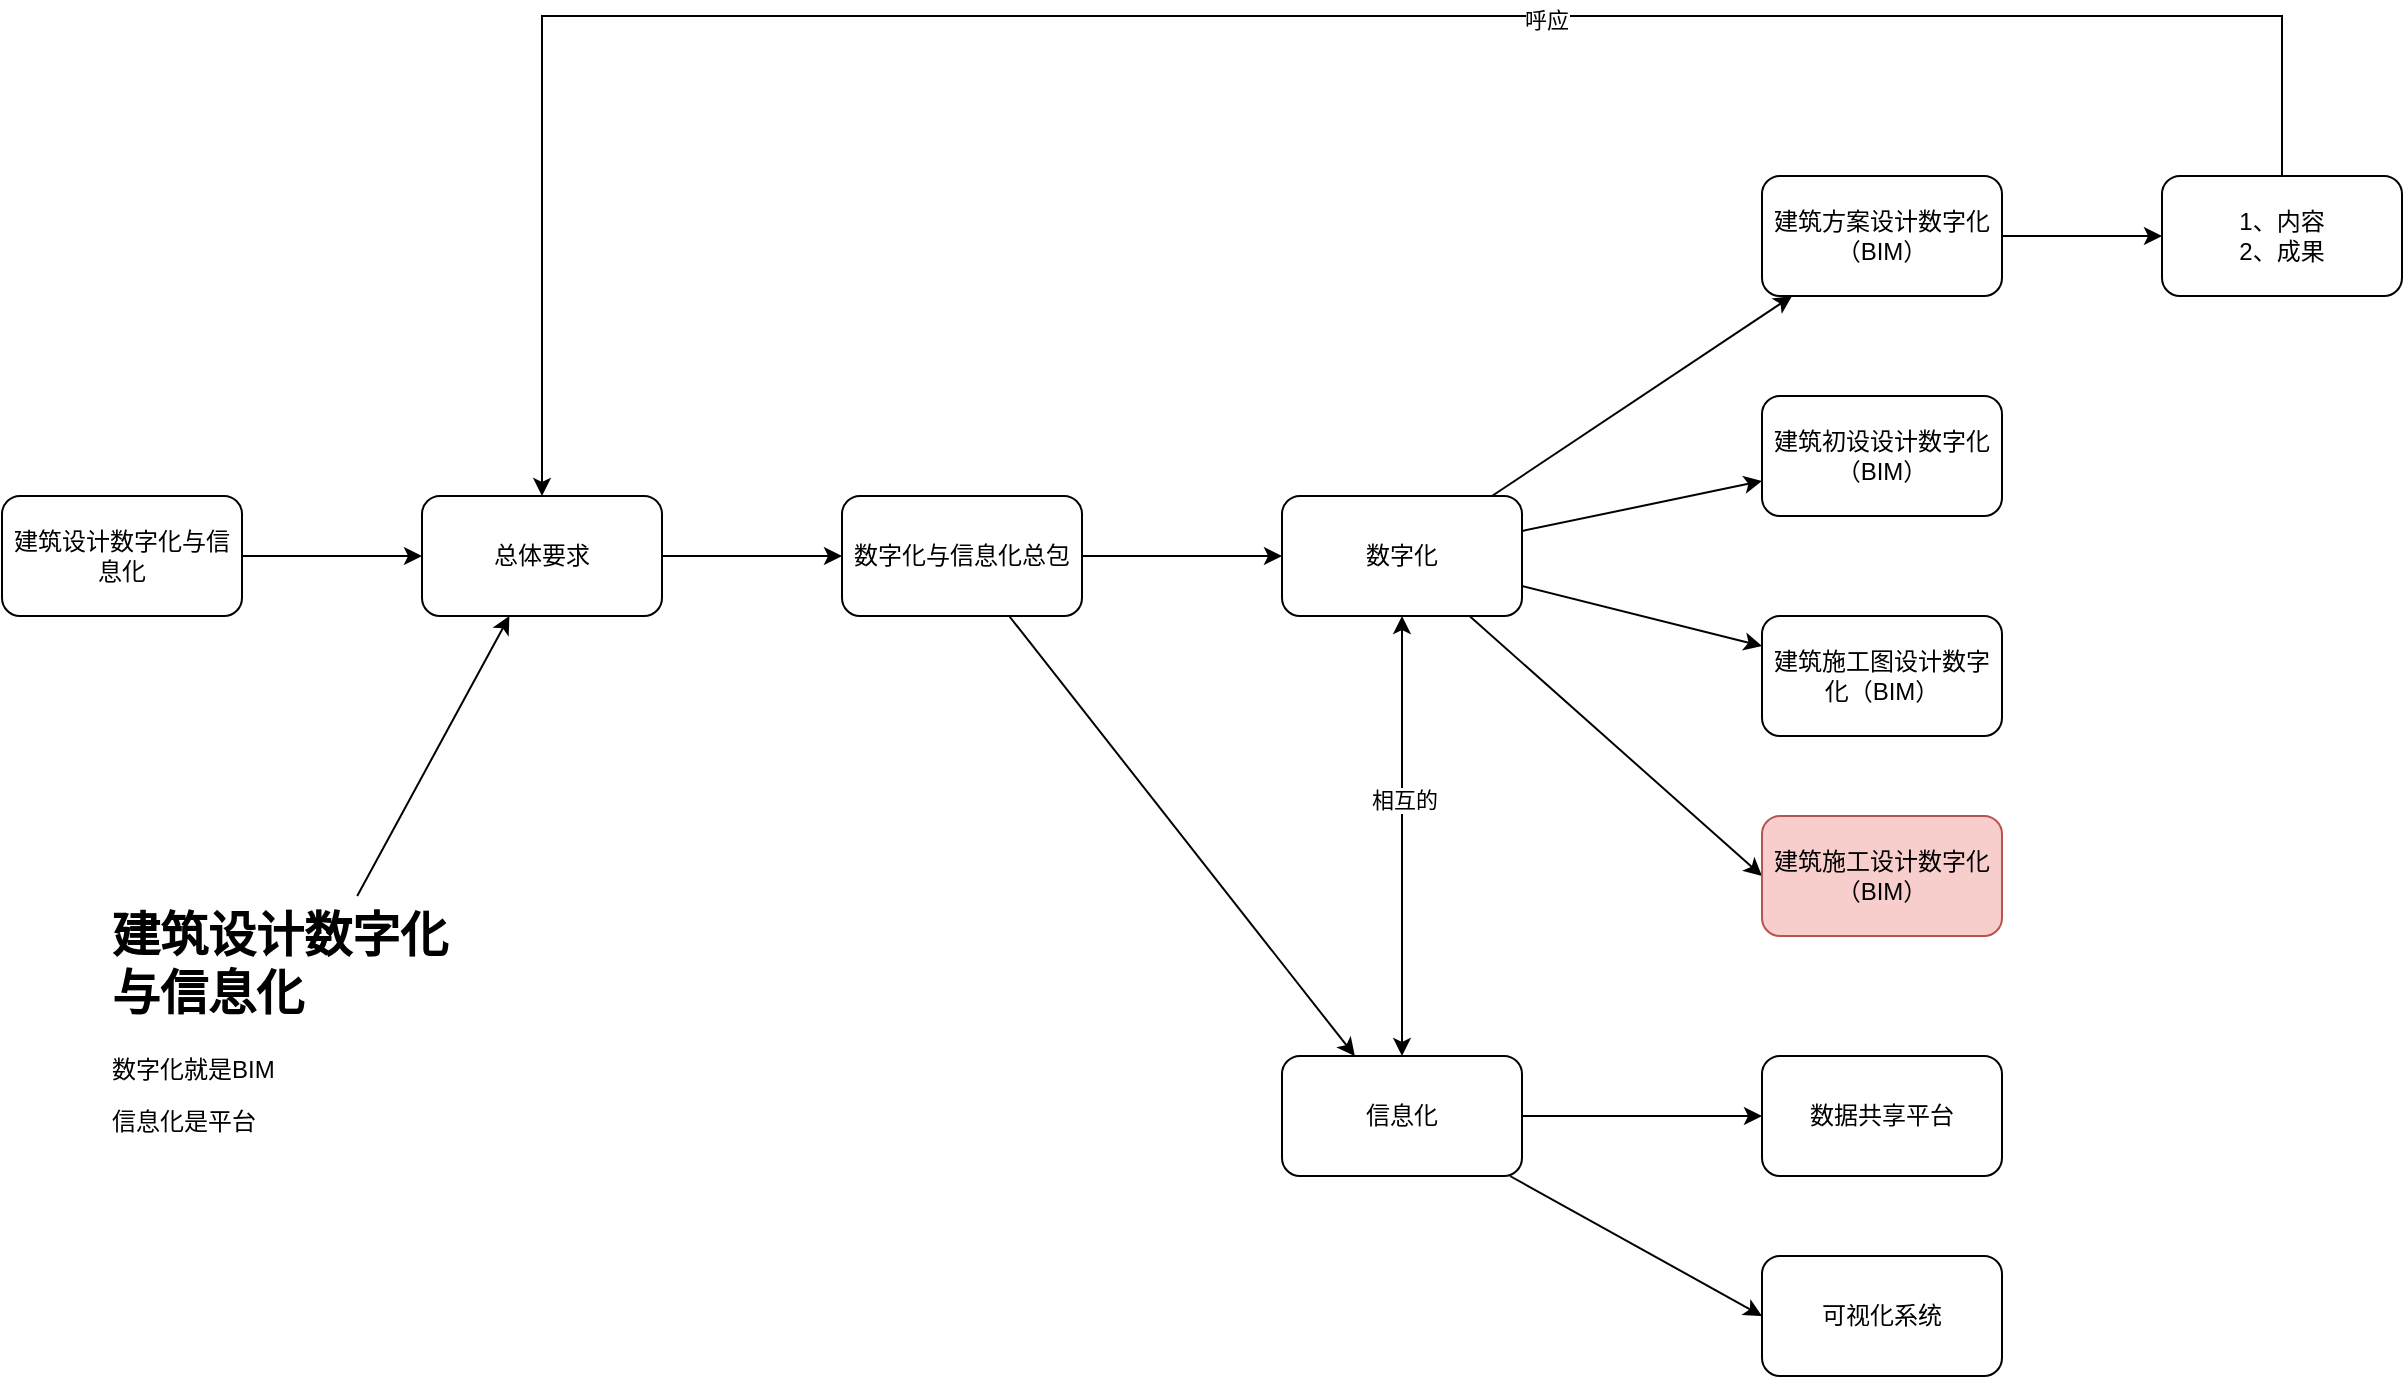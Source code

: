 <mxfile version="23.1.7" type="github">
  <diagram name="第 1 页" id="Farywq133jAkmJhaP7cw">
    <mxGraphModel dx="1129" dy="1687" grid="1" gridSize="10" guides="1" tooltips="1" connect="1" arrows="1" fold="1" page="1" pageScale="1" pageWidth="1169" pageHeight="827" math="0" shadow="0">
      <root>
        <mxCell id="0" />
        <mxCell id="1" parent="0" />
        <mxCell id="9B7ypN3GQHfcQZD_DzmT-3" style="edgeStyle=orthogonalEdgeStyle;rounded=0;orthogonalLoop=1;jettySize=auto;html=1;entryX=0;entryY=0.5;entryDx=0;entryDy=0;" edge="1" parent="1" source="9B7ypN3GQHfcQZD_DzmT-1" target="9B7ypN3GQHfcQZD_DzmT-2">
          <mxGeometry relative="1" as="geometry" />
        </mxCell>
        <mxCell id="9B7ypN3GQHfcQZD_DzmT-1" value="建筑设计数字化与信息化" style="rounded=1;whiteSpace=wrap;html=1;" vertex="1" parent="1">
          <mxGeometry y="240" width="120" height="60" as="geometry" />
        </mxCell>
        <mxCell id="9B7ypN3GQHfcQZD_DzmT-27" style="rounded=0;orthogonalLoop=1;jettySize=auto;html=1;entryX=0;entryY=0.5;entryDx=0;entryDy=0;" edge="1" parent="1" source="9B7ypN3GQHfcQZD_DzmT-2" target="9B7ypN3GQHfcQZD_DzmT-26">
          <mxGeometry relative="1" as="geometry" />
        </mxCell>
        <mxCell id="9B7ypN3GQHfcQZD_DzmT-2" value="总体要求" style="rounded=1;whiteSpace=wrap;html=1;" vertex="1" parent="1">
          <mxGeometry x="210" y="240" width="120" height="60" as="geometry" />
        </mxCell>
        <mxCell id="9B7ypN3GQHfcQZD_DzmT-10" style="rounded=0;orthogonalLoop=1;jettySize=auto;html=1;" edge="1" parent="1" source="9B7ypN3GQHfcQZD_DzmT-5" target="9B7ypN3GQHfcQZD_DzmT-9">
          <mxGeometry relative="1" as="geometry" />
        </mxCell>
        <mxCell id="9B7ypN3GQHfcQZD_DzmT-12" style="rounded=0;orthogonalLoop=1;jettySize=auto;html=1;" edge="1" parent="1" source="9B7ypN3GQHfcQZD_DzmT-5" target="9B7ypN3GQHfcQZD_DzmT-11">
          <mxGeometry relative="1" as="geometry" />
        </mxCell>
        <mxCell id="9B7ypN3GQHfcQZD_DzmT-14" style="rounded=0;orthogonalLoop=1;jettySize=auto;html=1;" edge="1" parent="1" source="9B7ypN3GQHfcQZD_DzmT-5" target="9B7ypN3GQHfcQZD_DzmT-13">
          <mxGeometry relative="1" as="geometry" />
        </mxCell>
        <mxCell id="9B7ypN3GQHfcQZD_DzmT-16" style="rounded=0;orthogonalLoop=1;jettySize=auto;html=1;entryX=0;entryY=0.5;entryDx=0;entryDy=0;" edge="1" parent="1" source="9B7ypN3GQHfcQZD_DzmT-5" target="9B7ypN3GQHfcQZD_DzmT-15">
          <mxGeometry relative="1" as="geometry" />
        </mxCell>
        <mxCell id="9B7ypN3GQHfcQZD_DzmT-5" value="数字化" style="rounded=1;whiteSpace=wrap;html=1;" vertex="1" parent="1">
          <mxGeometry x="640" y="240" width="120" height="60" as="geometry" />
        </mxCell>
        <mxCell id="9B7ypN3GQHfcQZD_DzmT-8" style="rounded=0;orthogonalLoop=1;jettySize=auto;html=1;" edge="1" parent="1" source="9B7ypN3GQHfcQZD_DzmT-7" target="9B7ypN3GQHfcQZD_DzmT-2">
          <mxGeometry relative="1" as="geometry" />
        </mxCell>
        <mxCell id="9B7ypN3GQHfcQZD_DzmT-7" value="&lt;h1&gt;建筑设计数字化与信息化&lt;/h1&gt;&lt;p&gt;数字化就是BIM&lt;/p&gt;&lt;p&gt;信息化是平台&lt;br&gt;&lt;/p&gt;" style="text;html=1;spacing=5;spacingTop=-20;whiteSpace=wrap;overflow=hidden;rounded=0;" vertex="1" parent="1">
          <mxGeometry x="50" y="440" width="190" height="120" as="geometry" />
        </mxCell>
        <mxCell id="9B7ypN3GQHfcQZD_DzmT-31" style="rounded=0;orthogonalLoop=1;jettySize=auto;html=1;" edge="1" parent="1" source="9B7ypN3GQHfcQZD_DzmT-9" target="9B7ypN3GQHfcQZD_DzmT-30">
          <mxGeometry relative="1" as="geometry" />
        </mxCell>
        <mxCell id="9B7ypN3GQHfcQZD_DzmT-9" value="建筑方案设计数字化（BIM）" style="rounded=1;whiteSpace=wrap;html=1;" vertex="1" parent="1">
          <mxGeometry x="880" y="80" width="120" height="60" as="geometry" />
        </mxCell>
        <mxCell id="9B7ypN3GQHfcQZD_DzmT-11" value="建筑初设设计数字化（BIM）" style="rounded=1;whiteSpace=wrap;html=1;" vertex="1" parent="1">
          <mxGeometry x="880" y="190" width="120" height="60" as="geometry" />
        </mxCell>
        <mxCell id="9B7ypN3GQHfcQZD_DzmT-13" value="建筑施工图设计数字化（BIM）" style="rounded=1;whiteSpace=wrap;html=1;" vertex="1" parent="1">
          <mxGeometry x="880" y="300" width="120" height="60" as="geometry" />
        </mxCell>
        <mxCell id="9B7ypN3GQHfcQZD_DzmT-15" value="建筑施工设计数字化（BIM）" style="rounded=1;whiteSpace=wrap;html=1;fillColor=#f8cecc;strokeColor=#b85450;" vertex="1" parent="1">
          <mxGeometry x="880" y="400" width="120" height="60" as="geometry" />
        </mxCell>
        <mxCell id="9B7ypN3GQHfcQZD_DzmT-19" style="edgeStyle=orthogonalEdgeStyle;rounded=0;orthogonalLoop=1;jettySize=auto;html=1;entryX=0.5;entryY=1;entryDx=0;entryDy=0;startArrow=classic;startFill=1;" edge="1" parent="1" source="9B7ypN3GQHfcQZD_DzmT-17" target="9B7ypN3GQHfcQZD_DzmT-5">
          <mxGeometry relative="1" as="geometry" />
        </mxCell>
        <mxCell id="9B7ypN3GQHfcQZD_DzmT-20" value="相互的" style="edgeLabel;html=1;align=center;verticalAlign=middle;resizable=0;points=[];" vertex="1" connectable="0" parent="9B7ypN3GQHfcQZD_DzmT-19">
          <mxGeometry x="0.164" y="-1" relative="1" as="geometry">
            <mxPoint as="offset" />
          </mxGeometry>
        </mxCell>
        <mxCell id="9B7ypN3GQHfcQZD_DzmT-22" style="edgeStyle=orthogonalEdgeStyle;rounded=0;orthogonalLoop=1;jettySize=auto;html=1;" edge="1" parent="1" source="9B7ypN3GQHfcQZD_DzmT-17" target="9B7ypN3GQHfcQZD_DzmT-21">
          <mxGeometry relative="1" as="geometry" />
        </mxCell>
        <mxCell id="9B7ypN3GQHfcQZD_DzmT-24" style="rounded=0;orthogonalLoop=1;jettySize=auto;html=1;entryX=0;entryY=0.5;entryDx=0;entryDy=0;" edge="1" parent="1" source="9B7ypN3GQHfcQZD_DzmT-17" target="9B7ypN3GQHfcQZD_DzmT-23">
          <mxGeometry relative="1" as="geometry" />
        </mxCell>
        <mxCell id="9B7ypN3GQHfcQZD_DzmT-17" value="信息化" style="rounded=1;whiteSpace=wrap;html=1;" vertex="1" parent="1">
          <mxGeometry x="640" y="520" width="120" height="60" as="geometry" />
        </mxCell>
        <mxCell id="9B7ypN3GQHfcQZD_DzmT-21" value="数据共享平台" style="rounded=1;whiteSpace=wrap;html=1;" vertex="1" parent="1">
          <mxGeometry x="880" y="520" width="120" height="60" as="geometry" />
        </mxCell>
        <mxCell id="9B7ypN3GQHfcQZD_DzmT-23" value="可视化系统" style="rounded=1;whiteSpace=wrap;html=1;" vertex="1" parent="1">
          <mxGeometry x="880" y="620" width="120" height="60" as="geometry" />
        </mxCell>
        <mxCell id="9B7ypN3GQHfcQZD_DzmT-28" style="rounded=0;orthogonalLoop=1;jettySize=auto;html=1;" edge="1" parent="1" source="9B7ypN3GQHfcQZD_DzmT-26" target="9B7ypN3GQHfcQZD_DzmT-5">
          <mxGeometry relative="1" as="geometry" />
        </mxCell>
        <mxCell id="9B7ypN3GQHfcQZD_DzmT-29" style="rounded=0;orthogonalLoop=1;jettySize=auto;html=1;" edge="1" parent="1" source="9B7ypN3GQHfcQZD_DzmT-26" target="9B7ypN3GQHfcQZD_DzmT-17">
          <mxGeometry relative="1" as="geometry" />
        </mxCell>
        <mxCell id="9B7ypN3GQHfcQZD_DzmT-26" value="数字化与信息化总包" style="rounded=1;whiteSpace=wrap;html=1;" vertex="1" parent="1">
          <mxGeometry x="420" y="240" width="120" height="60" as="geometry" />
        </mxCell>
        <mxCell id="9B7ypN3GQHfcQZD_DzmT-32" style="edgeStyle=orthogonalEdgeStyle;rounded=0;orthogonalLoop=1;jettySize=auto;html=1;" edge="1" parent="1" source="9B7ypN3GQHfcQZD_DzmT-30" target="9B7ypN3GQHfcQZD_DzmT-2">
          <mxGeometry relative="1" as="geometry">
            <Array as="points">
              <mxPoint x="1140" />
              <mxPoint x="270" />
            </Array>
          </mxGeometry>
        </mxCell>
        <mxCell id="9B7ypN3GQHfcQZD_DzmT-34" value="呼应" style="edgeLabel;html=1;align=center;verticalAlign=middle;resizable=0;points=[];" vertex="1" connectable="0" parent="9B7ypN3GQHfcQZD_DzmT-32">
          <mxGeometry x="-0.247" y="2" relative="1" as="geometry">
            <mxPoint as="offset" />
          </mxGeometry>
        </mxCell>
        <mxCell id="9B7ypN3GQHfcQZD_DzmT-30" value="1、内容&lt;br&gt;2、成果" style="rounded=1;whiteSpace=wrap;html=1;" vertex="1" parent="1">
          <mxGeometry x="1080" y="80" width="120" height="60" as="geometry" />
        </mxCell>
      </root>
    </mxGraphModel>
  </diagram>
</mxfile>
